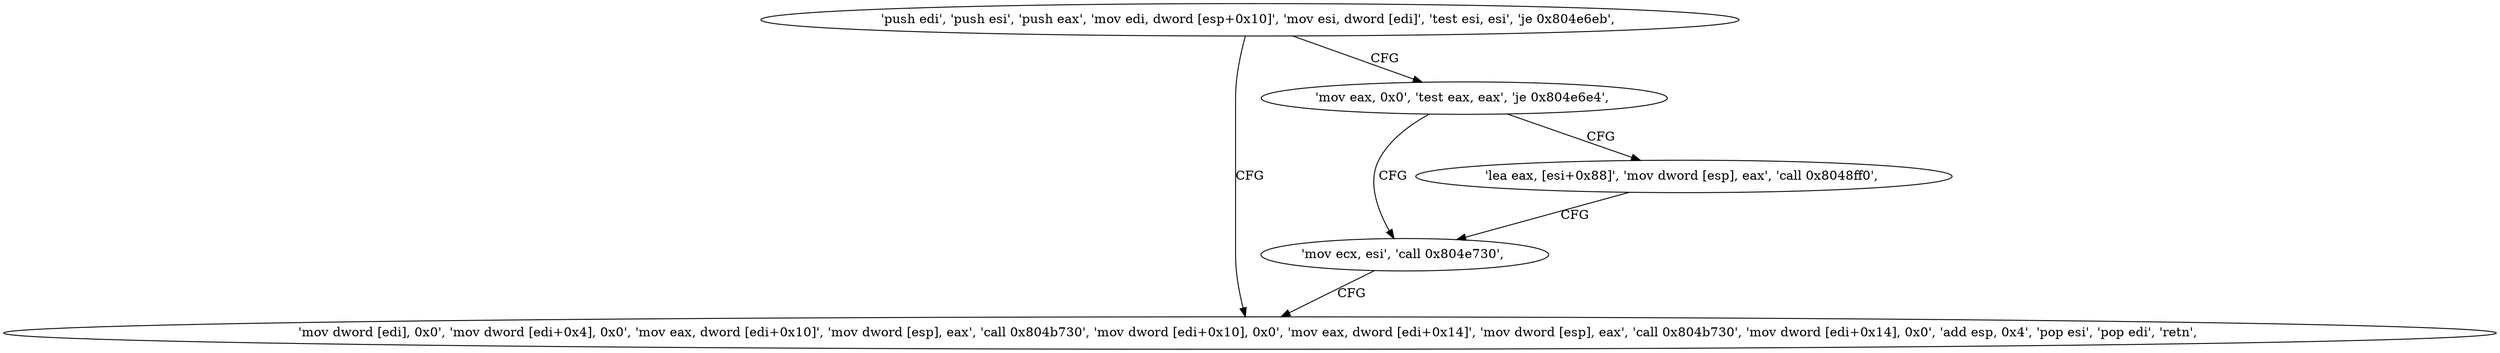 digraph "func" {
"134538944" [label = "'push edi', 'push esi', 'push eax', 'mov edi, dword [esp+0x10]', 'mov esi, dword [edi]', 'test esi, esi', 'je 0x804e6eb', " ]
"134538987" [label = "'mov dword [edi], 0x0', 'mov dword [edi+0x4], 0x0', 'mov eax, dword [edi+0x10]', 'mov dword [esp], eax', 'call 0x804b730', 'mov dword [edi+0x10], 0x0', 'mov eax, dword [edi+0x14]', 'mov dword [esp], eax', 'call 0x804b730', 'mov dword [edi+0x14], 0x0', 'add esp, 0x4', 'pop esi', 'pop edi', 'retn', " ]
"134538957" [label = "'mov eax, 0x0', 'test eax, eax', 'je 0x804e6e4', " ]
"134538980" [label = "'mov ecx, esi', 'call 0x804e730', " ]
"134538966" [label = "'lea eax, [esi+0x88]', 'mov dword [esp], eax', 'call 0x8048ff0', " ]
"134538944" -> "134538987" [ label = "CFG" ]
"134538944" -> "134538957" [ label = "CFG" ]
"134538957" -> "134538980" [ label = "CFG" ]
"134538957" -> "134538966" [ label = "CFG" ]
"134538980" -> "134538987" [ label = "CFG" ]
"134538966" -> "134538980" [ label = "CFG" ]
}
